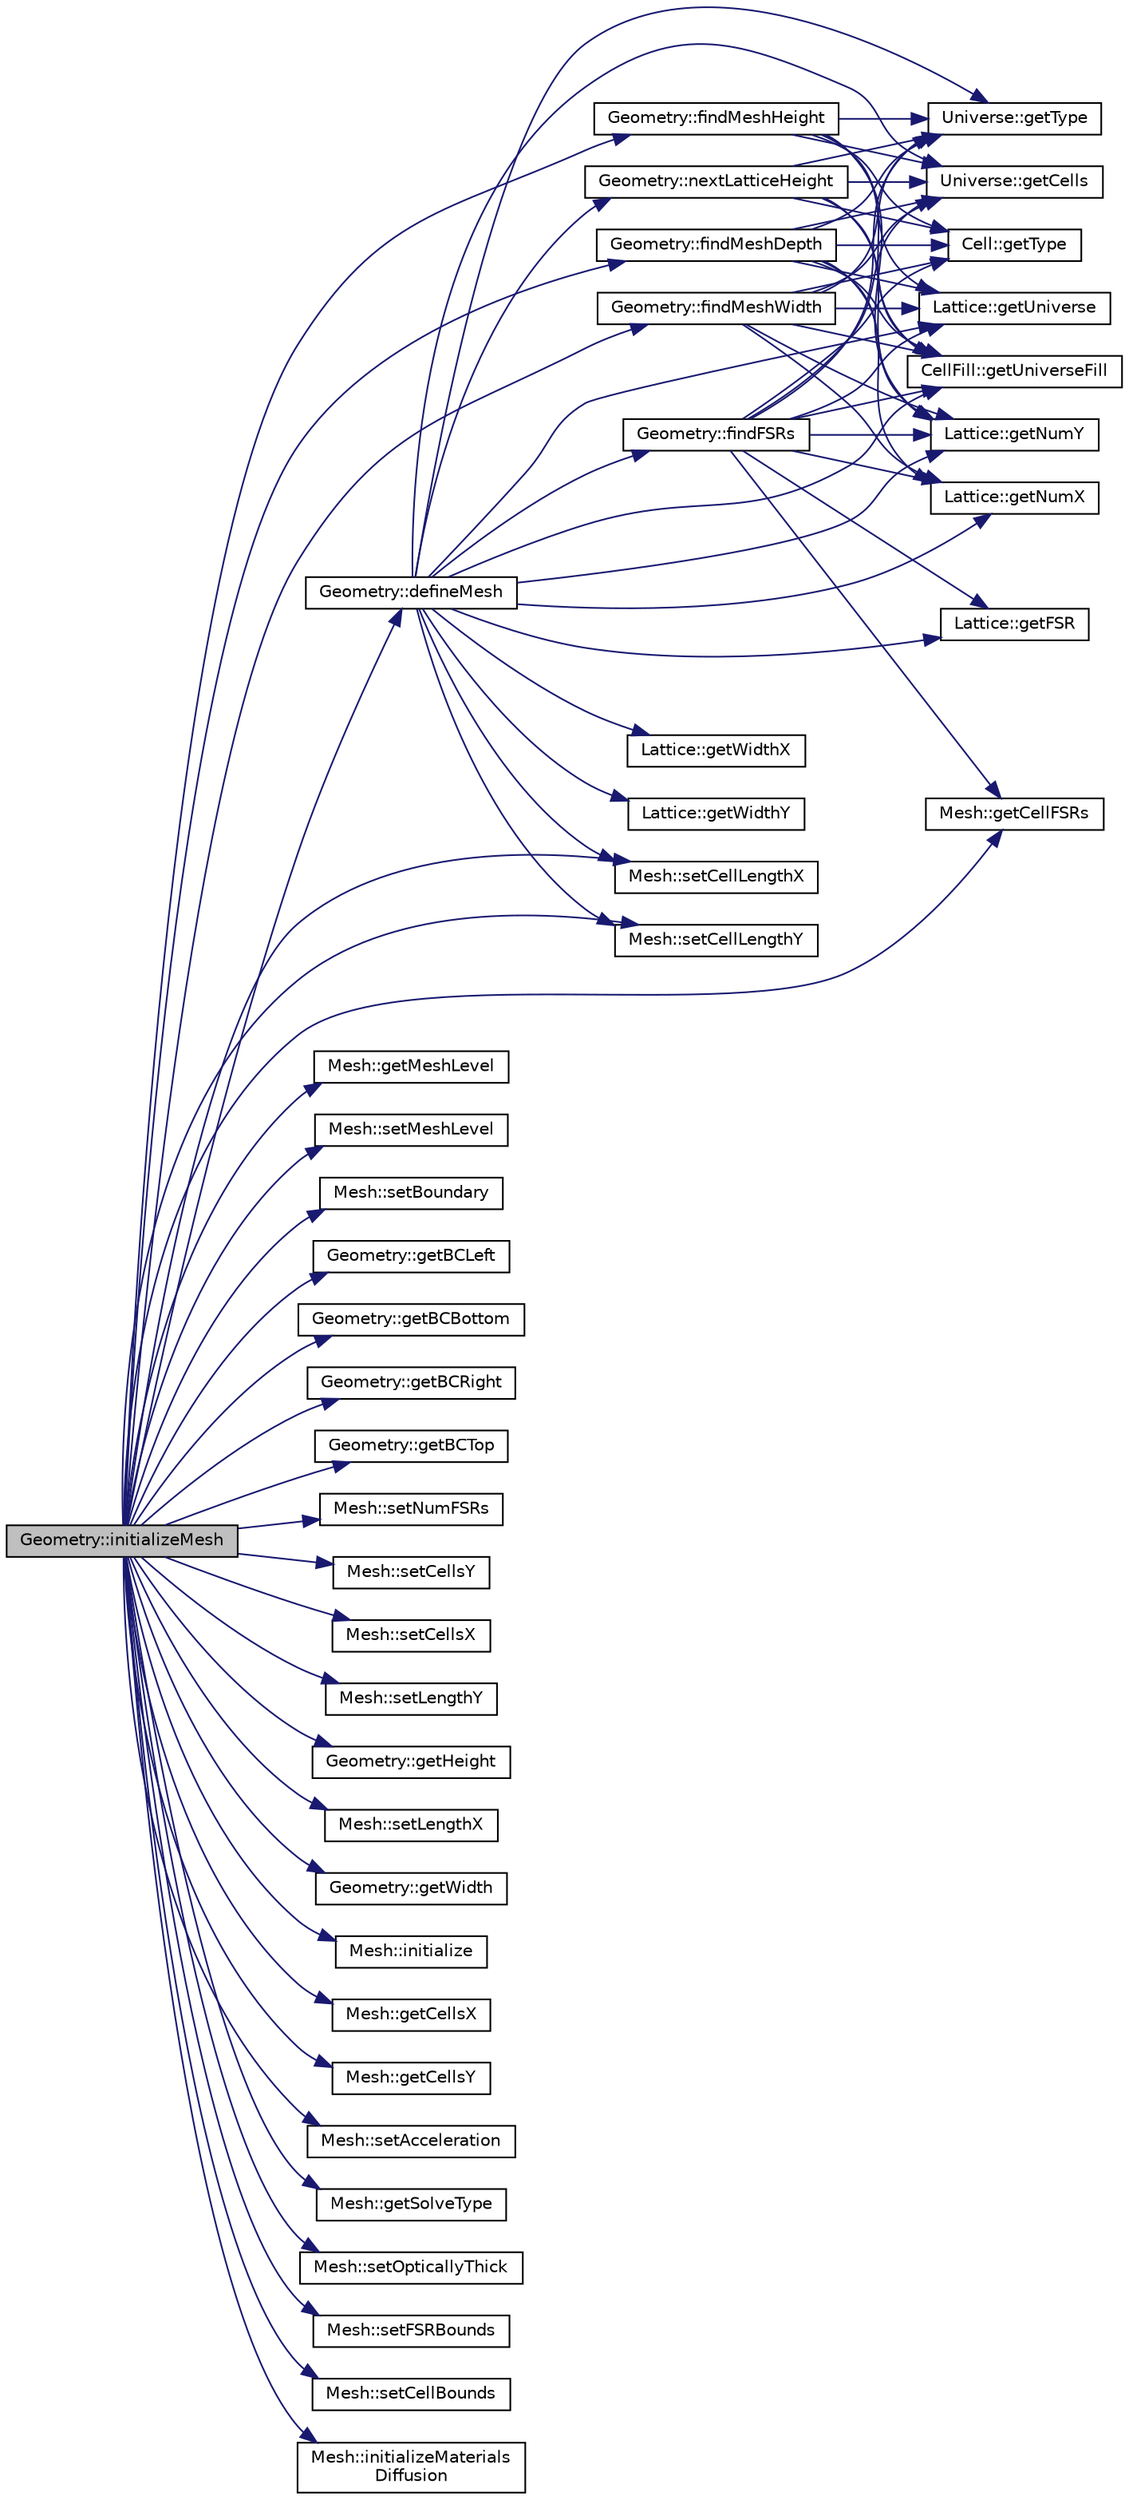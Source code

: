digraph "Geometry::initializeMesh"
{
  edge [fontname="Helvetica",fontsize="10",labelfontname="Helvetica",labelfontsize="10"];
  node [fontname="Helvetica",fontsize="10",shape=record];
  rankdir="LR";
  Node1 [label="Geometry::initializeMesh",height=0.2,width=0.4,color="black", fillcolor="grey75", style="filled" fontcolor="black"];
  Node1 -> Node2 [color="midnightblue",fontsize="10",style="solid",fontname="Helvetica"];
  Node2 [label="Geometry::findMeshDepth",height=0.2,width=0.4,color="black", fillcolor="white", style="filled",URL="$classGeometry.html#ab3e05754e221bbf39a52f22d13d207f1",tooltip="This is a recursive method that finds the depth of the Geometry Mesh."];
  Node2 -> Node3 [color="midnightblue",fontsize="10",style="solid",fontname="Helvetica"];
  Node3 [label="Universe::getType",height=0.2,width=0.4,color="black", fillcolor="white", style="filled",URL="$classUniverse.html#a6cbde58618cfcec5f72780b2911ab97b",tooltip="Return the Universe type (SIMPLE or LATTICE)."];
  Node2 -> Node4 [color="midnightblue",fontsize="10",style="solid",fontname="Helvetica"];
  Node4 [label="Universe::getCells",height=0.2,width=0.4,color="black", fillcolor="white", style="filled",URL="$classUniverse.html#a4b0dc4bf1fcda9bb4813ab60b07c8d2f",tooltip="Return the container of Cell IDs and Cell pointers in this Universe."];
  Node2 -> Node5 [color="midnightblue",fontsize="10",style="solid",fontname="Helvetica"];
  Node5 [label="Cell::getType",height=0.2,width=0.4,color="black", fillcolor="white", style="filled",URL="$classCell.html#af0421cc4cbb034947b2b7ec18c6df7d0",tooltip="Return the Cell type (FILL or MATERIAL)."];
  Node2 -> Node6 [color="midnightblue",fontsize="10",style="solid",fontname="Helvetica"];
  Node6 [label="CellFill::getUniverseFill",height=0.2,width=0.4,color="black", fillcolor="white", style="filled",URL="$classCellFill.html#af5debd1e98494583d628641cb5321a8c",tooltip="Return a pointer to the Universe filling this Cell."];
  Node2 -> Node7 [color="midnightblue",fontsize="10",style="solid",fontname="Helvetica"];
  Node7 [label="Lattice::getNumX",height=0.2,width=0.4,color="black", fillcolor="white", style="filled",URL="$classLattice.html#a8bdf33505871fa71a8e9d86bb7efec10",tooltip="Return the number of Lattice cells along the x-axis."];
  Node2 -> Node8 [color="midnightblue",fontsize="10",style="solid",fontname="Helvetica"];
  Node8 [label="Lattice::getNumY",height=0.2,width=0.4,color="black", fillcolor="white", style="filled",URL="$classLattice.html#aa7e9fbdedddbb9d40e4f845710ce8ec2",tooltip="Return the number of Lattice cells along the y-axis."];
  Node2 -> Node9 [color="midnightblue",fontsize="10",style="solid",fontname="Helvetica"];
  Node9 [label="Lattice::getUniverse",height=0.2,width=0.4,color="black", fillcolor="white", style="filled",URL="$classLattice.html#ac9c176ea0299608b036378c3d3f5d72e",tooltip="Returns a pointer to the Universe within a specific Lattice cell."];
  Node1 -> Node10 [color="midnightblue",fontsize="10",style="solid",fontname="Helvetica"];
  Node10 [label="Mesh::getMeshLevel",height=0.2,width=0.4,color="black", fillcolor="white", style="filled",URL="$classMesh.html#a92e729fde85be31a18d1d3ab7058afd0",tooltip="Gets the Mesh nested universe level."];
  Node1 -> Node11 [color="midnightblue",fontsize="10",style="solid",fontname="Helvetica"];
  Node11 [label="Mesh::setMeshLevel",height=0.2,width=0.4,color="black", fillcolor="white", style="filled",URL="$classMesh.html#afcb60b85924462fc2604cd382bb05703",tooltip="Sets the Mesh nested universe level."];
  Node1 -> Node12 [color="midnightblue",fontsize="10",style="solid",fontname="Helvetica"];
  Node12 [label="Geometry::findMeshHeight",height=0.2,width=0.4,color="black", fillcolor="white", style="filled",URL="$classGeometry.html#ad0038b2f7ce38dd852e85e5512f76eb0",tooltip="This is a recursive method that finds the Mesh cell height of the LATTICE at the CMFD Mesh level..."];
  Node12 -> Node3 [color="midnightblue",fontsize="10",style="solid",fontname="Helvetica"];
  Node12 -> Node4 [color="midnightblue",fontsize="10",style="solid",fontname="Helvetica"];
  Node12 -> Node5 [color="midnightblue",fontsize="10",style="solid",fontname="Helvetica"];
  Node12 -> Node6 [color="midnightblue",fontsize="10",style="solid",fontname="Helvetica"];
  Node12 -> Node8 [color="midnightblue",fontsize="10",style="solid",fontname="Helvetica"];
  Node12 -> Node9 [color="midnightblue",fontsize="10",style="solid",fontname="Helvetica"];
  Node1 -> Node13 [color="midnightblue",fontsize="10",style="solid",fontname="Helvetica"];
  Node13 [label="Geometry::findMeshWidth",height=0.2,width=0.4,color="black", fillcolor="white", style="filled",URL="$classGeometry.html#a9dc3627155dcebcfc358bc1882062b52",tooltip="This is a recursive method that finds the Mesh cell width of the LATTICE at the CMFD Mesh level..."];
  Node13 -> Node3 [color="midnightblue",fontsize="10",style="solid",fontname="Helvetica"];
  Node13 -> Node4 [color="midnightblue",fontsize="10",style="solid",fontname="Helvetica"];
  Node13 -> Node5 [color="midnightblue",fontsize="10",style="solid",fontname="Helvetica"];
  Node13 -> Node6 [color="midnightblue",fontsize="10",style="solid",fontname="Helvetica"];
  Node13 -> Node7 [color="midnightblue",fontsize="10",style="solid",fontname="Helvetica"];
  Node13 -> Node8 [color="midnightblue",fontsize="10",style="solid",fontname="Helvetica"];
  Node13 -> Node9 [color="midnightblue",fontsize="10",style="solid",fontname="Helvetica"];
  Node1 -> Node14 [color="midnightblue",fontsize="10",style="solid",fontname="Helvetica"];
  Node14 [label="Mesh::setBoundary",height=0.2,width=0.4,color="black", fillcolor="white", style="filled",URL="$classMesh.html#a4ab507788b30413780ca8825afcbff62",tooltip="Set the Mesh boundary type for left surface."];
  Node1 -> Node15 [color="midnightblue",fontsize="10",style="solid",fontname="Helvetica"];
  Node15 [label="Geometry::getBCLeft",height=0.2,width=0.4,color="black", fillcolor="white", style="filled",URL="$classGeometry.html#a39d4d8148dcd69fc2eced65296f5fc71",tooltip="Returns the boundary condition for the left Surface of the Geometry."];
  Node1 -> Node16 [color="midnightblue",fontsize="10",style="solid",fontname="Helvetica"];
  Node16 [label="Geometry::getBCBottom",height=0.2,width=0.4,color="black", fillcolor="white", style="filled",URL="$classGeometry.html#a07444dd93641d2cb52cd12c88b178998",tooltip="Returns the boundary condition for the bottom Surface of the Geometry."];
  Node1 -> Node17 [color="midnightblue",fontsize="10",style="solid",fontname="Helvetica"];
  Node17 [label="Geometry::getBCRight",height=0.2,width=0.4,color="black", fillcolor="white", style="filled",URL="$classGeometry.html#a8cad295f5a2811cb0c2c0c5db5554468",tooltip="Returns the boundary condition for the right Surface of the Geometry."];
  Node1 -> Node18 [color="midnightblue",fontsize="10",style="solid",fontname="Helvetica"];
  Node18 [label="Geometry::getBCTop",height=0.2,width=0.4,color="black", fillcolor="white", style="filled",URL="$classGeometry.html#afa186cc8ccef93a093cad29618becf28",tooltip="Returns the boundary condition for the top Surface of the Geometry."];
  Node1 -> Node19 [color="midnightblue",fontsize="10",style="solid",fontname="Helvetica"];
  Node19 [label="Mesh::setNumFSRs",height=0.2,width=0.4,color="black", fillcolor="white", style="filled",URL="$classMesh.html#a9402981d023f717f2e2717af2ddb5a65",tooltip="Set the number of FSRs in the Geometry."];
  Node1 -> Node20 [color="midnightblue",fontsize="10",style="solid",fontname="Helvetica"];
  Node20 [label="Mesh::setCellsY",height=0.2,width=0.4,color="black", fillcolor="white", style="filled",URL="$classMesh.html#a5314e9ba5c4b89949fa3a10e6a3afb2c",tooltip="Set the number of Mesh cells in a column."];
  Node1 -> Node21 [color="midnightblue",fontsize="10",style="solid",fontname="Helvetica"];
  Node21 [label="Mesh::setCellsX",height=0.2,width=0.4,color="black", fillcolor="white", style="filled",URL="$classMesh.html#aa4444542b32756e13ec530f2db05c509",tooltip="Set the number of Mesh cells in a row."];
  Node1 -> Node22 [color="midnightblue",fontsize="10",style="solid",fontname="Helvetica"];
  Node22 [label="Mesh::setLengthY",height=0.2,width=0.4,color="black", fillcolor="white", style="filled",URL="$classMesh.html#a740709acf8f975c5563ff9df62b97aed",tooltip="Set Mesh height."];
  Node1 -> Node23 [color="midnightblue",fontsize="10",style="solid",fontname="Helvetica"];
  Node23 [label="Geometry::getHeight",height=0.2,width=0.4,color="black", fillcolor="white", style="filled",URL="$classGeometry.html#a8895b7f5b91d85926f316ac09ade9e5f",tooltip="Returns the total height (y extent) of the Geometry in cm."];
  Node1 -> Node24 [color="midnightblue",fontsize="10",style="solid",fontname="Helvetica"];
  Node24 [label="Mesh::setLengthX",height=0.2,width=0.4,color="black", fillcolor="white", style="filled",URL="$classMesh.html#a7119321672e520ac9aabf8c005a87605",tooltip="Set Mesh width."];
  Node1 -> Node25 [color="midnightblue",fontsize="10",style="solid",fontname="Helvetica"];
  Node25 [label="Geometry::getWidth",height=0.2,width=0.4,color="black", fillcolor="white", style="filled",URL="$classGeometry.html#a8a7afceb0905b411d296c57fb0f8f3ba",tooltip="Returns the total width (x extent) of the Geometry in cm."];
  Node1 -> Node26 [color="midnightblue",fontsize="10",style="solid",fontname="Helvetica"];
  Node26 [label="Mesh::initialize",height=0.2,width=0.4,color="black", fillcolor="white", style="filled",URL="$classMesh.html#ac8378f78e7c8e5657ee8dbd12a42c2ca",tooltip="Initializes the Mesh by allocating memory for various arrays."];
  Node1 -> Node27 [color="midnightblue",fontsize="10",style="solid",fontname="Helvetica"];
  Node27 [label="Mesh::getCellsX",height=0.2,width=0.4,color="black", fillcolor="white", style="filled",URL="$classMesh.html#ac8e3c415c1b6c11a9fdea408dc924caa",tooltip="Get Mesh cell width."];
  Node1 -> Node28 [color="midnightblue",fontsize="10",style="solid",fontname="Helvetica"];
  Node28 [label="Mesh::getCellsY",height=0.2,width=0.4,color="black", fillcolor="white", style="filled",URL="$classMesh.html#a74808bdb6bffae46b7b875eb415109a2",tooltip="Get Mesh cell height."];
  Node1 -> Node29 [color="midnightblue",fontsize="10",style="solid",fontname="Helvetica"];
  Node29 [label="Mesh::setAcceleration",height=0.2,width=0.4,color="black", fillcolor="white", style="filled",URL="$classMesh.html#a07b1601ecce08bc657bd63e19f3f17aa",tooltip="Set the whether CMFD acceleration is being used."];
  Node1 -> Node30 [color="midnightblue",fontsize="10",style="solid",fontname="Helvetica"];
  Node30 [label="Mesh::getSolveType",height=0.2,width=0.4,color="black", fillcolor="white", style="filled",URL="$classMesh.html#a9373cbcef6e41604be036b5ad8750d92",tooltip="Get the solution method (DIFFUSION or MOC)."];
  Node1 -> Node31 [color="midnightblue",fontsize="10",style="solid",fontname="Helvetica"];
  Node31 [label="Mesh::setOpticallyThick",height=0.2,width=0.4,color="black", fillcolor="white", style="filled",URL="$classMesh.html#a4313ee4fa233f01120d2a804a7ac6081",tooltip="Inform whether to use optically thick diffusion correction factor."];
  Node1 -> Node32 [color="midnightblue",fontsize="10",style="solid",fontname="Helvetica"];
  Node32 [label="Geometry::defineMesh",height=0.2,width=0.4,color="black", fillcolor="white", style="filled",URL="$classGeometry.html#a953bddab7863827c6f93911647d3b7ab",tooltip="This is a recursive method which defines all the parameters of the the Mesh cell objects in a Mesh..."];
  Node32 -> Node3 [color="midnightblue",fontsize="10",style="solid",fontname="Helvetica"];
  Node32 -> Node4 [color="midnightblue",fontsize="10",style="solid",fontname="Helvetica"];
  Node32 -> Node6 [color="midnightblue",fontsize="10",style="solid",fontname="Helvetica"];
  Node32 -> Node7 [color="midnightblue",fontsize="10",style="solid",fontname="Helvetica"];
  Node32 -> Node8 [color="midnightblue",fontsize="10",style="solid",fontname="Helvetica"];
  Node32 -> Node9 [color="midnightblue",fontsize="10",style="solid",fontname="Helvetica"];
  Node32 -> Node33 [color="midnightblue",fontsize="10",style="solid",fontname="Helvetica"];
  Node33 [label="Lattice::getFSR",height=0.2,width=0.4,color="black", fillcolor="white", style="filled",URL="$classLattice.html#af74a22376668c13049970a531b525efe",tooltip="Return the id of a flat source region base index (smallest FSR region id within a specific Lattice ce..."];
  Node32 -> Node34 [color="midnightblue",fontsize="10",style="solid",fontname="Helvetica"];
  Node34 [label="Geometry::findFSRs",height=0.2,width=0.4,color="black", fillcolor="white", style="filled",URL="$classGeometry.html#aa988bf6c4a3064afeb21c7c0f81eef58",tooltip="This is a recursive method which stores the IDs of all FSRs located in a Mesh cell object in a std::v..."];
  Node34 -> Node3 [color="midnightblue",fontsize="10",style="solid",fontname="Helvetica"];
  Node34 -> Node4 [color="midnightblue",fontsize="10",style="solid",fontname="Helvetica"];
  Node34 -> Node5 [color="midnightblue",fontsize="10",style="solid",fontname="Helvetica"];
  Node34 -> Node35 [color="midnightblue",fontsize="10",style="solid",fontname="Helvetica"];
  Node35 [label="Mesh::getCellFSRs",height=0.2,width=0.4,color="black", fillcolor="white", style="filled",URL="$classMesh.html#a4738244dc29a498d007bc486777f2dbd",tooltip="Get pointer to a std::vector of Mesh cell FSRs."];
  Node34 -> Node6 [color="midnightblue",fontsize="10",style="solid",fontname="Helvetica"];
  Node34 -> Node7 [color="midnightblue",fontsize="10",style="solid",fontname="Helvetica"];
  Node34 -> Node8 [color="midnightblue",fontsize="10",style="solid",fontname="Helvetica"];
  Node34 -> Node9 [color="midnightblue",fontsize="10",style="solid",fontname="Helvetica"];
  Node34 -> Node33 [color="midnightblue",fontsize="10",style="solid",fontname="Helvetica"];
  Node32 -> Node36 [color="midnightblue",fontsize="10",style="solid",fontname="Helvetica"];
  Node36 [label="Mesh::setCellLengthX",height=0.2,width=0.4,color="black", fillcolor="white", style="filled",URL="$classMesh.html#a575b2e9ab08c406592335e30ab3ba4ef",tooltip="Set the Mesh cell width for a particular cell."];
  Node32 -> Node37 [color="midnightblue",fontsize="10",style="solid",fontname="Helvetica"];
  Node37 [label="Lattice::getWidthX",height=0.2,width=0.4,color="black", fillcolor="white", style="filled",URL="$classLattice.html#acb5c93de94618ab65ef61f18a93e48b3",tooltip="Return the width of the Lattice along the x-axis."];
  Node32 -> Node38 [color="midnightblue",fontsize="10",style="solid",fontname="Helvetica"];
  Node38 [label="Mesh::setCellLengthY",height=0.2,width=0.4,color="black", fillcolor="white", style="filled",URL="$classMesh.html#a976363005f6bc9fefa139e2c61a3108a",tooltip="Set the Mesh cell height for a particular cell."];
  Node32 -> Node39 [color="midnightblue",fontsize="10",style="solid",fontname="Helvetica"];
  Node39 [label="Lattice::getWidthY",height=0.2,width=0.4,color="black", fillcolor="white", style="filled",URL="$classLattice.html#ad54b31fc59330eaadf4c6b81e034a199",tooltip="Return the width of the Lattice along the y-axis."];
  Node32 -> Node40 [color="midnightblue",fontsize="10",style="solid",fontname="Helvetica"];
  Node40 [label="Geometry::nextLatticeHeight",height=0.2,width=0.4,color="black", fillcolor="white", style="filled",URL="$classGeometry.html#affea9525ab3495c60b0abfa66780322b",tooltip="This is a recursive method that finds the Mesh cell height of the next lowest LATTICE in a given Univ..."];
  Node40 -> Node3 [color="midnightblue",fontsize="10",style="solid",fontname="Helvetica"];
  Node40 -> Node4 [color="midnightblue",fontsize="10",style="solid",fontname="Helvetica"];
  Node40 -> Node5 [color="midnightblue",fontsize="10",style="solid",fontname="Helvetica"];
  Node40 -> Node6 [color="midnightblue",fontsize="10",style="solid",fontname="Helvetica"];
  Node40 -> Node8 [color="midnightblue",fontsize="10",style="solid",fontname="Helvetica"];
  Node1 -> Node36 [color="midnightblue",fontsize="10",style="solid",fontname="Helvetica"];
  Node1 -> Node38 [color="midnightblue",fontsize="10",style="solid",fontname="Helvetica"];
  Node1 -> Node35 [color="midnightblue",fontsize="10",style="solid",fontname="Helvetica"];
  Node1 -> Node41 [color="midnightblue",fontsize="10",style="solid",fontname="Helvetica"];
  Node41 [label="Mesh::setFSRBounds",height=0.2,width=0.4,color="black", fillcolor="white", style="filled",URL="$classMesh.html#aa18cac231885a153521e000b42563d5f",tooltip="Set the FSR bounds for each Mesh cell."];
  Node1 -> Node42 [color="midnightblue",fontsize="10",style="solid",fontname="Helvetica"];
  Node42 [label="Mesh::setCellBounds",height=0.2,width=0.4,color="black", fillcolor="white", style="filled",URL="$classMesh.html#a5c3aedc5c7cdde03f624138e2e5e7f4a",tooltip="Compute the physical bounds of each Mesh cell."];
  Node1 -> Node43 [color="midnightblue",fontsize="10",style="solid",fontname="Helvetica"];
  Node43 [label="Mesh::initializeMaterials\lDiffusion",height=0.2,width=0.4,color="black", fillcolor="white", style="filled",URL="$classMesh.html#a1f2cf10dca78f89e9d1a59e55a18670e",tooltip="Initialize the Mesh cell Materials."];
}
